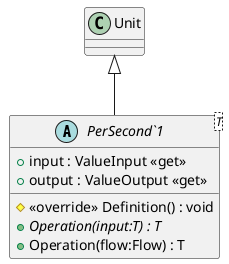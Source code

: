 @startuml
abstract class "PerSecond`1"<T> {
    + input : ValueInput <<get>>
    + output : ValueOutput <<get>>
    # <<override>> Definition() : void
    + {abstract} Operation(input:T) : T
    + Operation(flow:Flow) : T
}
Unit <|-- "PerSecond`1"
@enduml
